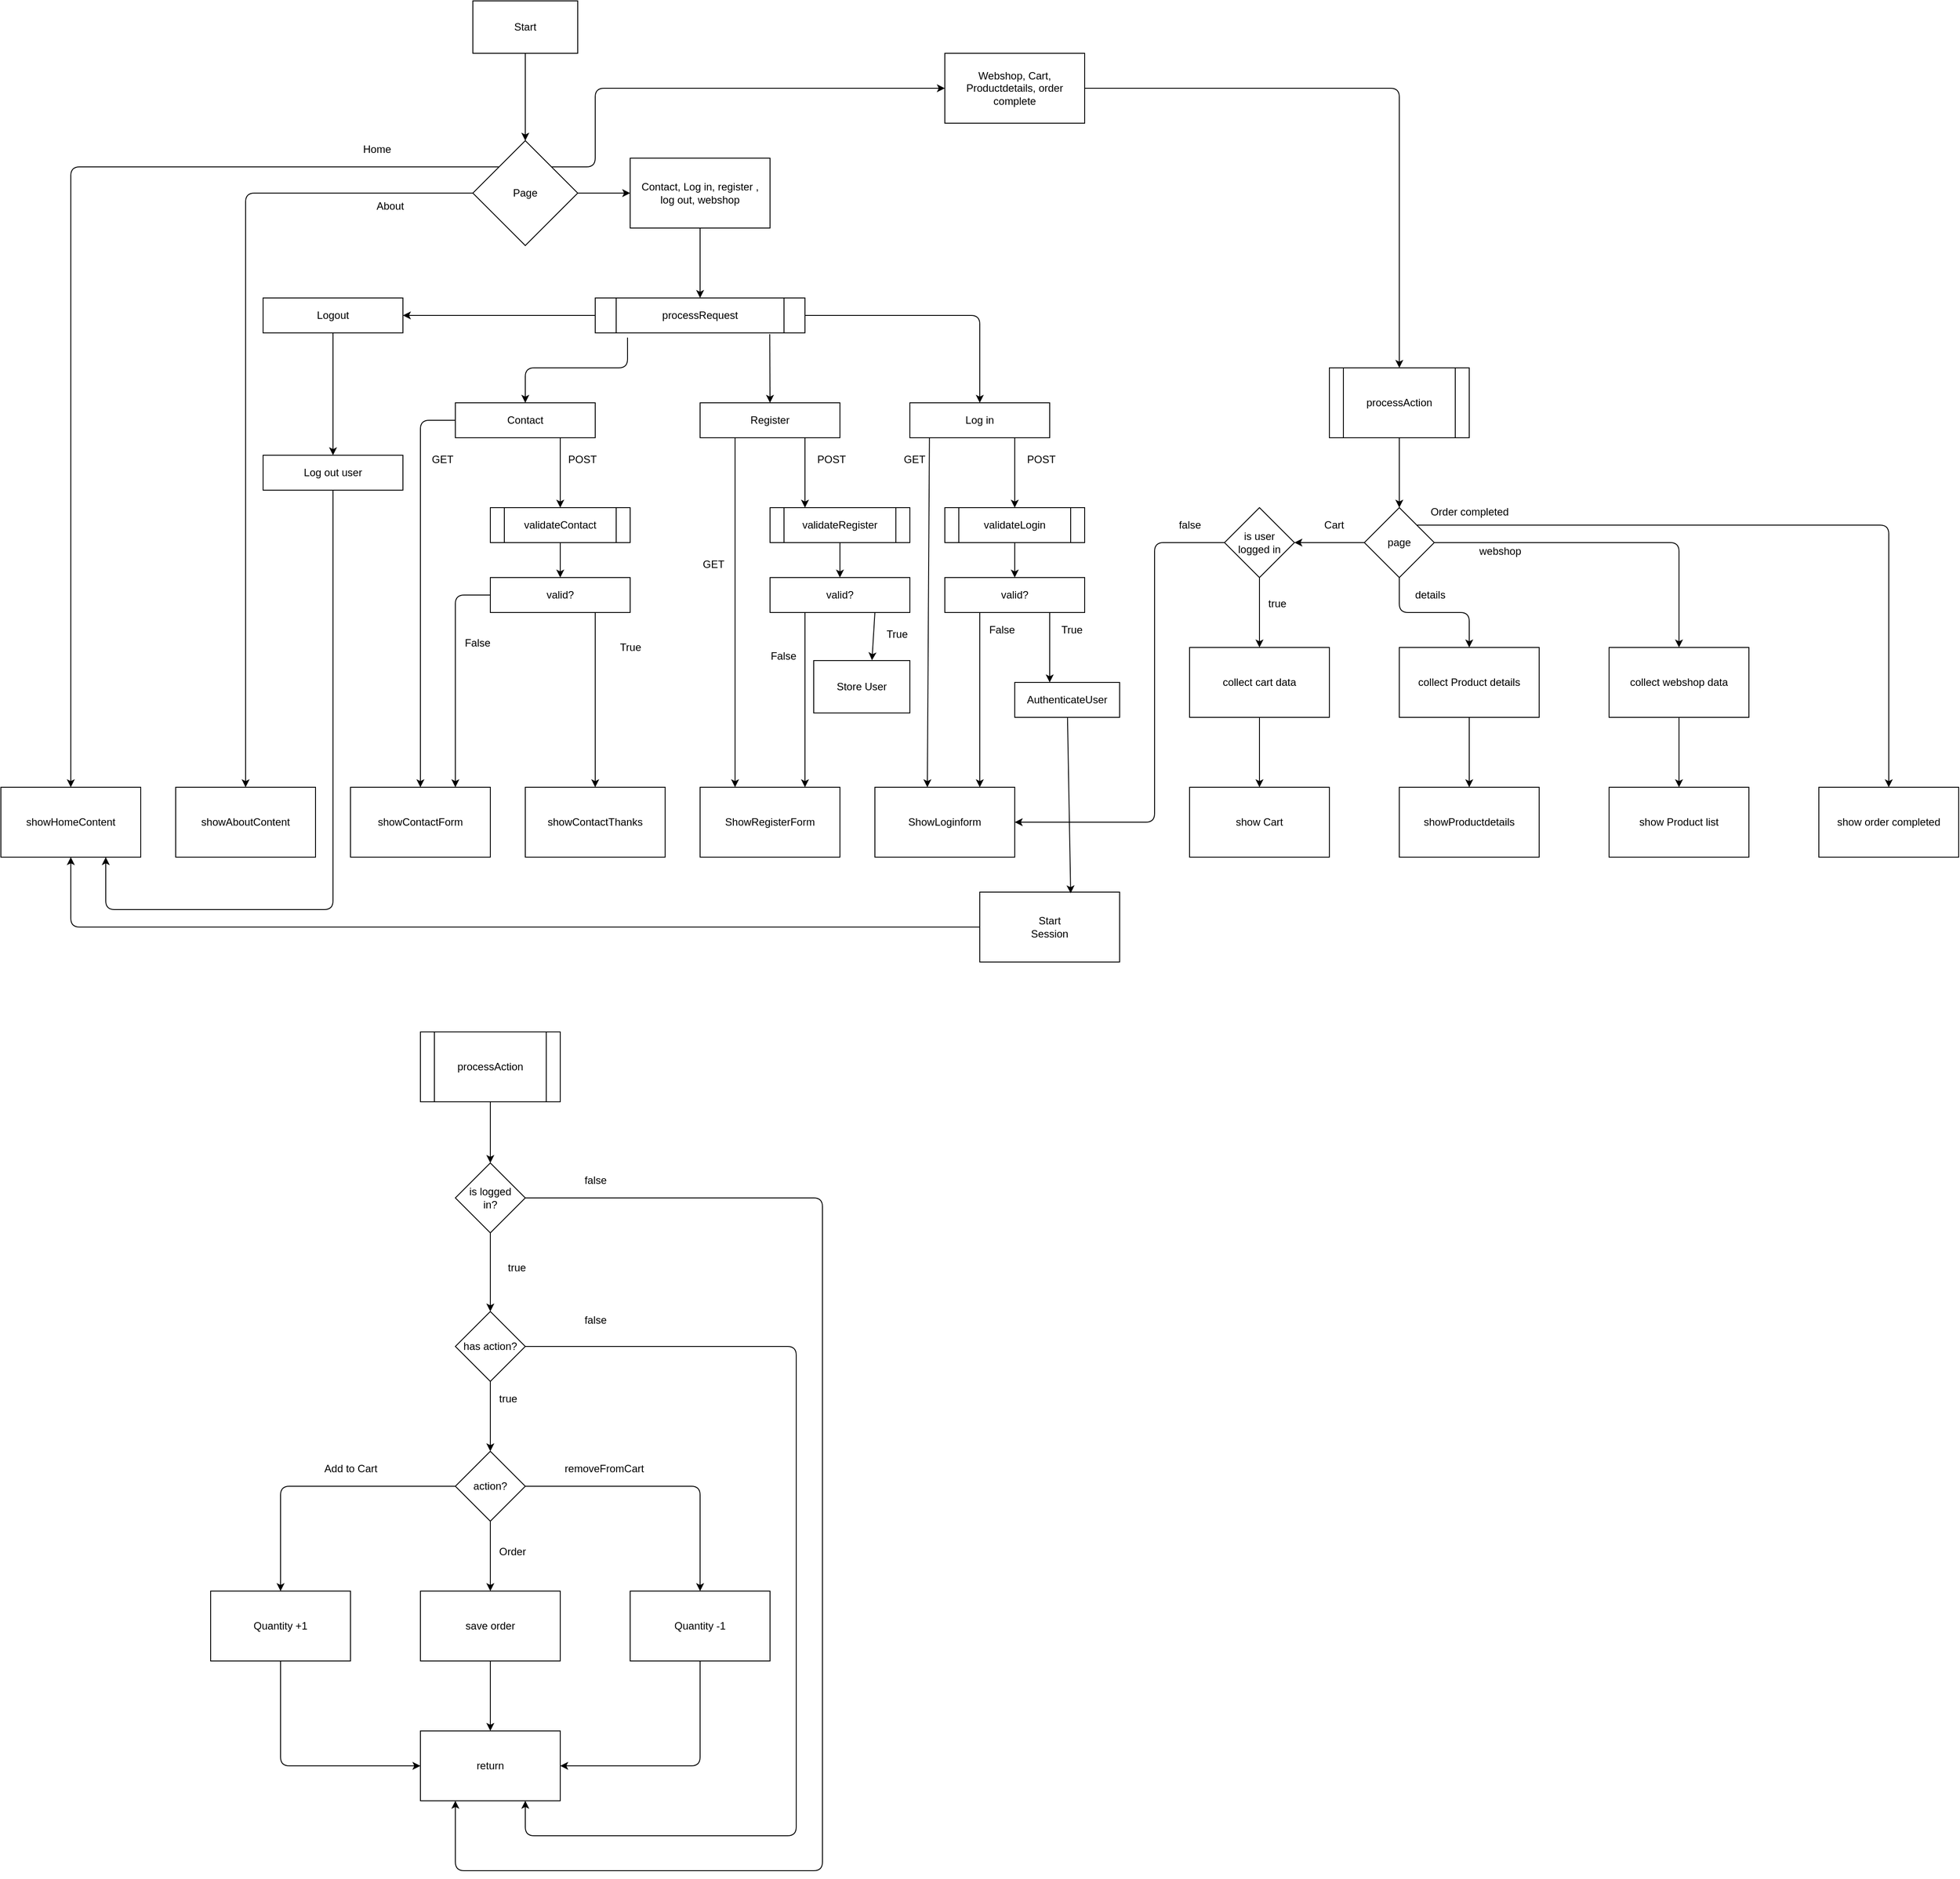 <mxfile>
    <diagram id="lYHCnJGXT4uZlMi_fY7t" name="Page-1">
        <mxGraphModel dx="2237" dy="2098" grid="1" gridSize="10" guides="1" tooltips="1" connect="1" arrows="1" fold="1" page="1" pageScale="1" pageWidth="850" pageHeight="1100" background="none" math="0" shadow="0">
            <root>
                <mxCell id="0"/>
                <mxCell id="1" parent="0"/>
                <mxCell id="90" value="Page" style="rhombus;whiteSpace=wrap;html=1;" parent="1" vertex="1">
                    <mxGeometry x="300" y="-140" width="120" height="120" as="geometry"/>
                </mxCell>
                <mxCell id="91" value="showHomeContent" style="rounded=0;whiteSpace=wrap;html=1;" parent="1" vertex="1">
                    <mxGeometry x="-240" y="600" width="160" height="80" as="geometry"/>
                </mxCell>
                <mxCell id="92" value="showAboutContent" style="rounded=0;whiteSpace=wrap;html=1;" parent="1" vertex="1">
                    <mxGeometry x="-40" y="600" width="160" height="80" as="geometry"/>
                </mxCell>
                <mxCell id="93" value="showContactForm" style="rounded=0;whiteSpace=wrap;html=1;" parent="1" vertex="1">
                    <mxGeometry x="160" y="600" width="160" height="80" as="geometry"/>
                </mxCell>
                <mxCell id="94" value="showContactThanks" style="rounded=0;whiteSpace=wrap;html=1;" parent="1" vertex="1">
                    <mxGeometry x="360" y="600" width="160" height="80" as="geometry"/>
                </mxCell>
                <mxCell id="95" value="ShowRegisterForm" style="rounded=0;whiteSpace=wrap;html=1;" parent="1" vertex="1">
                    <mxGeometry x="560" y="600" width="160" height="80" as="geometry"/>
                </mxCell>
                <mxCell id="96" value="ShowLoginform" style="rounded=0;whiteSpace=wrap;html=1;" parent="1" vertex="1">
                    <mxGeometry x="760" y="600" width="160" height="80" as="geometry"/>
                </mxCell>
                <mxCell id="98" value="" style="endArrow=classic;html=1;exitX=0;exitY=0;exitDx=0;exitDy=0;entryX=0.5;entryY=0;entryDx=0;entryDy=0;" parent="1" source="90" target="91" edge="1">
                    <mxGeometry width="50" height="50" relative="1" as="geometry">
                        <mxPoint x="350" y="430" as="sourcePoint"/>
                        <mxPoint x="-200" y="120" as="targetPoint"/>
                        <Array as="points">
                            <mxPoint x="-160" y="-110"/>
                        </Array>
                    </mxGeometry>
                </mxCell>
                <mxCell id="100" value="" style="endArrow=classic;html=1;exitX=0;exitY=0.5;exitDx=0;exitDy=0;entryX=0.5;entryY=0;entryDx=0;entryDy=0;" parent="1" source="90" target="92" edge="1">
                    <mxGeometry width="50" height="50" relative="1" as="geometry">
                        <mxPoint x="350" y="320" as="sourcePoint"/>
                        <mxPoint x="400" y="270" as="targetPoint"/>
                        <Array as="points">
                            <mxPoint x="40" y="-80"/>
                        </Array>
                    </mxGeometry>
                </mxCell>
                <mxCell id="101" value="About" style="text;html=1;align=center;verticalAlign=middle;resizable=0;points=[];autosize=1;strokeColor=none;fillColor=none;" parent="1" vertex="1">
                    <mxGeometry x="180" y="-80" width="50" height="30" as="geometry"/>
                </mxCell>
                <mxCell id="106" value="Contact" style="rounded=0;whiteSpace=wrap;html=1;" parent="1" vertex="1">
                    <mxGeometry x="280" y="160" width="160" height="40" as="geometry"/>
                </mxCell>
                <mxCell id="107" value="" style="endArrow=classic;html=1;exitX=0;exitY=0.5;exitDx=0;exitDy=0;entryX=0.5;entryY=0;entryDx=0;entryDy=0;" parent="1" source="106" target="93" edge="1">
                    <mxGeometry width="50" height="50" relative="1" as="geometry">
                        <mxPoint x="350" y="320" as="sourcePoint"/>
                        <mxPoint x="400" y="270" as="targetPoint"/>
                        <Array as="points">
                            <mxPoint x="240" y="180"/>
                        </Array>
                    </mxGeometry>
                </mxCell>
                <mxCell id="108" value="GET" style="text;html=1;align=center;verticalAlign=middle;resizable=0;points=[];autosize=1;strokeColor=none;fillColor=none;" parent="1" vertex="1">
                    <mxGeometry x="240" y="210" width="50" height="30" as="geometry"/>
                </mxCell>
                <mxCell id="110" value="POST" style="text;html=1;align=center;verticalAlign=middle;resizable=0;points=[];autosize=1;strokeColor=none;fillColor=none;" parent="1" vertex="1">
                    <mxGeometry x="395" y="210" width="60" height="30" as="geometry"/>
                </mxCell>
                <mxCell id="114" style="edgeStyle=none;html=1;entryX=0.5;entryY=0;entryDx=0;entryDy=0;" parent="1" target="113" edge="1">
                    <mxGeometry relative="1" as="geometry">
                        <mxPoint x="400" y="320" as="sourcePoint"/>
                    </mxGeometry>
                </mxCell>
                <mxCell id="112" value="" style="endArrow=classic;html=1;exitX=0.75;exitY=1;exitDx=0;exitDy=0;entryX=0.5;entryY=0;entryDx=0;entryDy=0;" parent="1" source="106" edge="1">
                    <mxGeometry width="50" height="50" relative="1" as="geometry">
                        <mxPoint x="350" y="320" as="sourcePoint"/>
                        <mxPoint x="400" y="280" as="targetPoint"/>
                    </mxGeometry>
                </mxCell>
                <mxCell id="113" value="valid?" style="rounded=0;whiteSpace=wrap;html=1;" parent="1" vertex="1">
                    <mxGeometry x="320" y="360" width="160" height="40" as="geometry"/>
                </mxCell>
                <mxCell id="116" value="" style="endArrow=classic;html=1;exitX=0.75;exitY=1;exitDx=0;exitDy=0;entryX=0.5;entryY=0;entryDx=0;entryDy=0;" parent="1" source="113" target="94" edge="1">
                    <mxGeometry width="50" height="50" relative="1" as="geometry">
                        <mxPoint x="350" y="320" as="sourcePoint"/>
                        <mxPoint x="400" y="270" as="targetPoint"/>
                    </mxGeometry>
                </mxCell>
                <mxCell id="117" value="" style="endArrow=classic;html=1;exitX=0;exitY=0.5;exitDx=0;exitDy=0;entryX=0.75;entryY=0;entryDx=0;entryDy=0;" parent="1" source="113" target="93" edge="1">
                    <mxGeometry width="50" height="50" relative="1" as="geometry">
                        <mxPoint x="350" y="320" as="sourcePoint"/>
                        <mxPoint x="400" y="270" as="targetPoint"/>
                        <Array as="points">
                            <mxPoint x="280" y="380"/>
                        </Array>
                    </mxGeometry>
                </mxCell>
                <mxCell id="118" value="True" style="text;html=1;align=center;verticalAlign=middle;resizable=0;points=[];autosize=1;strokeColor=none;fillColor=none;" parent="1" vertex="1">
                    <mxGeometry x="455" y="425" width="50" height="30" as="geometry"/>
                </mxCell>
                <mxCell id="119" value="False" style="text;html=1;align=center;verticalAlign=middle;resizable=0;points=[];autosize=1;strokeColor=none;fillColor=none;" parent="1" vertex="1">
                    <mxGeometry x="280" y="420" width="50" height="30" as="geometry"/>
                </mxCell>
                <mxCell id="125" value="Register" style="rounded=0;whiteSpace=wrap;html=1;" parent="1" vertex="1">
                    <mxGeometry x="560" y="160" width="160" height="40" as="geometry"/>
                </mxCell>
                <mxCell id="126" value="" style="endArrow=classic;html=1;exitX=0.25;exitY=1;exitDx=0;exitDy=0;entryX=0.25;entryY=0;entryDx=0;entryDy=0;" parent="1" source="125" target="95" edge="1">
                    <mxGeometry width="50" height="50" relative="1" as="geometry">
                        <mxPoint x="720" y="320" as="sourcePoint"/>
                        <mxPoint x="600" y="280" as="targetPoint"/>
                    </mxGeometry>
                </mxCell>
                <mxCell id="127" value="GET" style="text;html=1;align=center;verticalAlign=middle;resizable=0;points=[];autosize=1;strokeColor=none;fillColor=none;" parent="1" vertex="1">
                    <mxGeometry x="550" y="330" width="50" height="30" as="geometry"/>
                </mxCell>
                <mxCell id="128" value="" style="endArrow=classic;html=1;exitX=0.75;exitY=1;exitDx=0;exitDy=0;" parent="1" source="125" edge="1">
                    <mxGeometry width="50" height="50" relative="1" as="geometry">
                        <mxPoint x="720" y="320" as="sourcePoint"/>
                        <mxPoint x="680" y="280" as="targetPoint"/>
                    </mxGeometry>
                </mxCell>
                <mxCell id="129" value="POST" style="text;html=1;align=center;verticalAlign=middle;resizable=0;points=[];autosize=1;strokeColor=none;fillColor=none;" parent="1" vertex="1">
                    <mxGeometry x="680" y="210" width="60" height="30" as="geometry"/>
                </mxCell>
                <mxCell id="131" value="" style="endArrow=classic;html=1;" parent="1" edge="1">
                    <mxGeometry width="50" height="50" relative="1" as="geometry">
                        <mxPoint x="720" y="320" as="sourcePoint"/>
                        <mxPoint x="720" y="360" as="targetPoint"/>
                    </mxGeometry>
                </mxCell>
                <mxCell id="132" value="valid?" style="rounded=0;whiteSpace=wrap;html=1;" parent="1" vertex="1">
                    <mxGeometry x="640" y="360" width="160" height="40" as="geometry"/>
                </mxCell>
                <mxCell id="133" value="" style="endArrow=classic;html=1;exitX=0.25;exitY=1;exitDx=0;exitDy=0;entryX=0.75;entryY=0;entryDx=0;entryDy=0;" parent="1" source="132" target="95" edge="1">
                    <mxGeometry width="50" height="50" relative="1" as="geometry">
                        <mxPoint x="720" y="320" as="sourcePoint"/>
                        <mxPoint x="770" y="270" as="targetPoint"/>
                    </mxGeometry>
                </mxCell>
                <mxCell id="135" value="True" style="text;html=1;align=center;verticalAlign=middle;resizable=0;points=[];autosize=1;strokeColor=none;fillColor=none;" parent="1" vertex="1">
                    <mxGeometry x="760" y="410" width="50" height="30" as="geometry"/>
                </mxCell>
                <mxCell id="136" value="Log in" style="rounded=0;whiteSpace=wrap;html=1;" parent="1" vertex="1">
                    <mxGeometry x="800" y="160" width="160" height="40" as="geometry"/>
                </mxCell>
                <mxCell id="137" value="False" style="text;html=1;align=center;verticalAlign=middle;resizable=0;points=[];autosize=1;strokeColor=none;fillColor=none;" parent="1" vertex="1">
                    <mxGeometry x="630" y="435" width="50" height="30" as="geometry"/>
                </mxCell>
                <mxCell id="138" value="" style="endArrow=classic;html=1;exitX=0.14;exitY=1;exitDx=0;exitDy=0;exitPerimeter=0;" parent="1" source="136" edge="1">
                    <mxGeometry width="50" height="50" relative="1" as="geometry">
                        <mxPoint x="930" y="400" as="sourcePoint"/>
                        <mxPoint x="820" y="600" as="targetPoint"/>
                    </mxGeometry>
                </mxCell>
                <mxCell id="139" value="GET" style="text;html=1;align=center;verticalAlign=middle;resizable=0;points=[];autosize=1;strokeColor=none;fillColor=none;" parent="1" vertex="1">
                    <mxGeometry x="780" y="210" width="50" height="30" as="geometry"/>
                </mxCell>
                <mxCell id="141" value="" style="endArrow=classic;html=1;exitX=0.75;exitY=1;exitDx=0;exitDy=0;" parent="1" source="136" edge="1">
                    <mxGeometry width="50" height="50" relative="1" as="geometry">
                        <mxPoint x="930" y="400" as="sourcePoint"/>
                        <mxPoint x="920" y="280" as="targetPoint"/>
                    </mxGeometry>
                </mxCell>
                <mxCell id="157" value="" style="edgeStyle=none;html=1;" parent="1" edge="1">
                    <mxGeometry relative="1" as="geometry">
                        <mxPoint x="920" y="320" as="sourcePoint"/>
                        <mxPoint x="920" y="360" as="targetPoint"/>
                    </mxGeometry>
                </mxCell>
                <mxCell id="144" value="" style="endArrow=classic;html=1;entryX=0.75;entryY=0;entryDx=0;entryDy=0;" parent="1" target="96" edge="1">
                    <mxGeometry width="50" height="50" relative="1" as="geometry">
                        <mxPoint x="880" y="399" as="sourcePoint"/>
                        <mxPoint x="720" y="350" as="targetPoint"/>
                    </mxGeometry>
                </mxCell>
                <mxCell id="145" value="False" style="text;html=1;align=center;verticalAlign=middle;resizable=0;points=[];autosize=1;strokeColor=none;fillColor=none;" parent="1" vertex="1">
                    <mxGeometry x="880" y="405" width="50" height="30" as="geometry"/>
                </mxCell>
                <mxCell id="146" value="POST" style="text;html=1;align=center;verticalAlign=middle;resizable=0;points=[];autosize=1;strokeColor=none;fillColor=none;" parent="1" vertex="1">
                    <mxGeometry x="920" y="210" width="60" height="30" as="geometry"/>
                </mxCell>
                <mxCell id="150" value="" style="endArrow=classic;html=1;exitX=0.154;exitY=1.133;exitDx=0;exitDy=0;entryX=0.5;entryY=0;entryDx=0;entryDy=0;exitPerimeter=0;" parent="1" target="106" edge="1">
                    <mxGeometry width="50" height="50" relative="1" as="geometry">
                        <mxPoint x="476.96" y="85.32" as="sourcePoint"/>
                        <mxPoint x="490" y="330" as="targetPoint"/>
                        <Array as="points">
                            <mxPoint x="477" y="120"/>
                            <mxPoint x="360" y="120"/>
                        </Array>
                    </mxGeometry>
                </mxCell>
                <mxCell id="151" value="" style="endArrow=classic;html=1;entryX=0.5;entryY=0;entryDx=0;entryDy=0;exitX=0.832;exitY=1.033;exitDx=0;exitDy=0;exitPerimeter=0;" parent="1" target="125" edge="1">
                    <mxGeometry width="50" height="50" relative="1" as="geometry">
                        <mxPoint x="639.68" y="81.32" as="sourcePoint"/>
                        <mxPoint x="490" y="330" as="targetPoint"/>
                    </mxGeometry>
                </mxCell>
                <mxCell id="152" value="" style="endArrow=classic;html=1;exitX=1;exitY=0.5;exitDx=0;exitDy=0;entryX=0.5;entryY=0;entryDx=0;entryDy=0;" parent="1" target="136" edge="1">
                    <mxGeometry width="50" height="50" relative="1" as="geometry">
                        <mxPoint x="680" y="60" as="sourcePoint"/>
                        <mxPoint x="490" y="330" as="targetPoint"/>
                        <Array as="points">
                            <mxPoint x="880" y="60"/>
                        </Array>
                    </mxGeometry>
                </mxCell>
                <mxCell id="154" value="True" style="text;html=1;align=center;verticalAlign=middle;resizable=0;points=[];autosize=1;strokeColor=none;fillColor=none;" parent="1" vertex="1">
                    <mxGeometry x="960" y="405" width="50" height="30" as="geometry"/>
                </mxCell>
                <mxCell id="155" value="valid?" style="rounded=0;whiteSpace=wrap;html=1;" parent="1" vertex="1">
                    <mxGeometry x="840" y="360" width="160" height="40" as="geometry"/>
                </mxCell>
                <mxCell id="158" value="" style="endArrow=classic;html=1;entryX=0.5;entryY=1;entryDx=0;entryDy=0;exitX=0;exitY=0.5;exitDx=0;exitDy=0;" parent="1" source="164" target="91" edge="1">
                    <mxGeometry width="50" height="50" relative="1" as="geometry">
                        <mxPoint x="880" y="640" as="sourcePoint"/>
                        <mxPoint x="440" y="350" as="targetPoint"/>
                        <Array as="points">
                            <mxPoint x="-160" y="760"/>
                        </Array>
                    </mxGeometry>
                </mxCell>
                <mxCell id="159" value="" style="endArrow=classic;html=1;exitX=0;exitY=0.5;exitDx=0;exitDy=0;entryX=1;entryY=0.5;entryDx=0;entryDy=0;" parent="1" target="160" edge="1">
                    <mxGeometry width="50" height="50" relative="1" as="geometry">
                        <mxPoint x="440" y="60" as="sourcePoint"/>
                        <mxPoint x="320" y="60" as="targetPoint"/>
                    </mxGeometry>
                </mxCell>
                <mxCell id="163" style="edgeStyle=none;html=1;entryX=0.5;entryY=0;entryDx=0;entryDy=0;" parent="1" source="160" target="162" edge="1">
                    <mxGeometry relative="1" as="geometry"/>
                </mxCell>
                <mxCell id="160" value="Logout" style="rounded=0;whiteSpace=wrap;html=1;" parent="1" vertex="1">
                    <mxGeometry x="60" y="40" width="160" height="40" as="geometry"/>
                </mxCell>
                <mxCell id="161" value="" style="endArrow=classic;html=1;entryX=0.75;entryY=1;entryDx=0;entryDy=0;exitX=0.5;exitY=1;exitDx=0;exitDy=0;" parent="1" source="162" target="91" edge="1">
                    <mxGeometry width="50" height="50" relative="1" as="geometry">
                        <mxPoint x="140" y="240" as="sourcePoint"/>
                        <mxPoint x="550" y="230" as="targetPoint"/>
                        <Array as="points">
                            <mxPoint x="140" y="740"/>
                            <mxPoint x="-120" y="740"/>
                        </Array>
                    </mxGeometry>
                </mxCell>
                <mxCell id="162" value="Log out user" style="rounded=0;whiteSpace=wrap;html=1;" parent="1" vertex="1">
                    <mxGeometry x="60" y="220" width="160" height="40" as="geometry"/>
                </mxCell>
                <mxCell id="164" value="Start&lt;br&gt;Session" style="rounded=0;whiteSpace=wrap;html=1;" parent="1" vertex="1">
                    <mxGeometry x="880" y="720" width="160" height="80" as="geometry"/>
                </mxCell>
                <mxCell id="165" value="" style="endArrow=classic;html=1;exitX=0.75;exitY=1;exitDx=0;exitDy=0;" parent="1" source="155" edge="1">
                    <mxGeometry width="50" height="50" relative="1" as="geometry">
                        <mxPoint x="470" y="500" as="sourcePoint"/>
                        <mxPoint x="960" y="480" as="targetPoint"/>
                    </mxGeometry>
                </mxCell>
                <mxCell id="188" value="processRequest" style="shape=process;whiteSpace=wrap;html=1;backgroundOutline=1;" parent="1" vertex="1">
                    <mxGeometry x="440" y="40" width="240" height="40" as="geometry"/>
                </mxCell>
                <mxCell id="189" value="validateContact" style="shape=process;whiteSpace=wrap;html=1;backgroundOutline=1;" parent="1" vertex="1">
                    <mxGeometry x="320" y="280" width="160" height="40" as="geometry"/>
                </mxCell>
                <mxCell id="190" value="validateRegister" style="shape=process;whiteSpace=wrap;html=1;backgroundOutline=1;" parent="1" vertex="1">
                    <mxGeometry x="640" y="280" width="160" height="40" as="geometry"/>
                </mxCell>
                <mxCell id="191" value="validateLogin" style="shape=process;whiteSpace=wrap;html=1;backgroundOutline=1;" parent="1" vertex="1">
                    <mxGeometry x="840" y="280" width="160" height="40" as="geometry"/>
                </mxCell>
                <mxCell id="192" value="Contact, Log in, register , &lt;br&gt;log out, webshop" style="rounded=0;whiteSpace=wrap;html=1;" parent="1" vertex="1">
                    <mxGeometry x="480" y="-120" width="160" height="80" as="geometry"/>
                </mxCell>
                <mxCell id="193" value="" style="endArrow=classic;html=1;exitX=1;exitY=0.5;exitDx=0;exitDy=0;entryX=0;entryY=0.5;entryDx=0;entryDy=0;" parent="1" source="90" target="192" edge="1">
                    <mxGeometry width="50" height="50" relative="1" as="geometry">
                        <mxPoint x="440" y="190" as="sourcePoint"/>
                        <mxPoint x="490" y="140" as="targetPoint"/>
                    </mxGeometry>
                </mxCell>
                <mxCell id="195" value="" style="endArrow=classic;html=1;exitX=0.5;exitY=1;exitDx=0;exitDy=0;entryX=0.5;entryY=0;entryDx=0;entryDy=0;" parent="1" source="192" target="188" edge="1">
                    <mxGeometry width="50" height="50" relative="1" as="geometry">
                        <mxPoint x="440" y="190" as="sourcePoint"/>
                        <mxPoint x="490" y="140" as="targetPoint"/>
                    </mxGeometry>
                </mxCell>
                <mxCell id="198" value="Store User" style="rounded=0;whiteSpace=wrap;html=1;" parent="1" vertex="1">
                    <mxGeometry x="690" y="455" width="110" height="60" as="geometry"/>
                </mxCell>
                <mxCell id="199" value="" style="endArrow=classic;html=1;entryX=0.606;entryY=-0.006;entryDx=0;entryDy=0;entryPerimeter=0;exitX=0.75;exitY=1;exitDx=0;exitDy=0;" parent="1" source="132" target="198" edge="1">
                    <mxGeometry width="50" height="50" relative="1" as="geometry">
                        <mxPoint x="757" y="410" as="sourcePoint"/>
                        <mxPoint x="470" y="260" as="targetPoint"/>
                    </mxGeometry>
                </mxCell>
                <mxCell id="202" style="edgeStyle=none;html=1;entryX=0.65;entryY=0.017;entryDx=0;entryDy=0;entryPerimeter=0;" parent="1" source="200" target="164" edge="1">
                    <mxGeometry relative="1" as="geometry"/>
                </mxCell>
                <mxCell id="200" value="AuthenticateUser" style="rounded=0;whiteSpace=wrap;html=1;" parent="1" vertex="1">
                    <mxGeometry x="920" y="480" width="120" height="40" as="geometry"/>
                </mxCell>
                <mxCell id="205" style="edgeStyle=none;html=1;entryX=0.5;entryY=0;entryDx=0;entryDy=0;" edge="1" parent="1" source="203" target="204">
                    <mxGeometry relative="1" as="geometry"/>
                </mxCell>
                <mxCell id="203" value="processAction" style="shape=process;whiteSpace=wrap;html=1;backgroundOutline=1;" vertex="1" parent="1">
                    <mxGeometry x="240" y="880" width="160" height="80" as="geometry"/>
                </mxCell>
                <mxCell id="222" style="edgeStyle=none;html=1;entryX=0.5;entryY=0;entryDx=0;entryDy=0;" edge="1" parent="1" source="204" target="206">
                    <mxGeometry relative="1" as="geometry"/>
                </mxCell>
                <mxCell id="223" style="edgeStyle=none;html=1;entryX=0.25;entryY=1;entryDx=0;entryDy=0;" edge="1" parent="1" source="204" target="217">
                    <mxGeometry relative="1" as="geometry">
                        <Array as="points">
                            <mxPoint x="700" y="1070"/>
                            <mxPoint x="700" y="1840"/>
                            <mxPoint x="280" y="1840"/>
                        </Array>
                    </mxGeometry>
                </mxCell>
                <mxCell id="204" value="is logged &lt;br&gt;in?" style="rhombus;whiteSpace=wrap;html=1;" vertex="1" parent="1">
                    <mxGeometry x="280" y="1030" width="80" height="80" as="geometry"/>
                </mxCell>
                <mxCell id="221" style="edgeStyle=none;html=1;entryX=0.5;entryY=0;entryDx=0;entryDy=0;" edge="1" parent="1" source="206" target="207">
                    <mxGeometry relative="1" as="geometry"/>
                </mxCell>
                <mxCell id="224" style="edgeStyle=none;html=1;entryX=0.75;entryY=1;entryDx=0;entryDy=0;" edge="1" parent="1" source="206" target="217">
                    <mxGeometry relative="1" as="geometry">
                        <Array as="points">
                            <mxPoint x="670" y="1240"/>
                            <mxPoint x="670" y="1800"/>
                            <mxPoint x="360" y="1800"/>
                        </Array>
                    </mxGeometry>
                </mxCell>
                <mxCell id="206" value="has action?" style="rhombus;whiteSpace=wrap;html=1;" vertex="1" parent="1">
                    <mxGeometry x="280" y="1200" width="80" height="80" as="geometry"/>
                </mxCell>
                <mxCell id="207" value="action?" style="rhombus;whiteSpace=wrap;html=1;" vertex="1" parent="1">
                    <mxGeometry x="280" y="1360" width="80" height="80" as="geometry"/>
                </mxCell>
                <mxCell id="218" style="edgeStyle=none;html=1;" edge="1" parent="1" source="208" target="217">
                    <mxGeometry relative="1" as="geometry"/>
                </mxCell>
                <mxCell id="208" value="save order" style="rounded=0;whiteSpace=wrap;html=1;" vertex="1" parent="1">
                    <mxGeometry x="240" y="1520" width="160" height="80" as="geometry"/>
                </mxCell>
                <mxCell id="219" style="edgeStyle=none;html=1;" edge="1" parent="1" source="209">
                    <mxGeometry relative="1" as="geometry">
                        <mxPoint x="240" y="1720.0" as="targetPoint"/>
                        <Array as="points">
                            <mxPoint x="80" y="1720"/>
                        </Array>
                    </mxGeometry>
                </mxCell>
                <mxCell id="209" value="Quantity +1" style="rounded=0;whiteSpace=wrap;html=1;" vertex="1" parent="1">
                    <mxGeometry y="1520" width="160" height="80" as="geometry"/>
                </mxCell>
                <mxCell id="220" style="edgeStyle=none;html=1;entryX=1;entryY=0.5;entryDx=0;entryDy=0;" edge="1" parent="1" source="210" target="217">
                    <mxGeometry relative="1" as="geometry">
                        <Array as="points">
                            <mxPoint x="560" y="1720"/>
                        </Array>
                    </mxGeometry>
                </mxCell>
                <mxCell id="210" value="Quantity -1" style="rounded=0;whiteSpace=wrap;html=1;" vertex="1" parent="1">
                    <mxGeometry x="480" y="1520" width="160" height="80" as="geometry"/>
                </mxCell>
                <mxCell id="211" value="" style="endArrow=classic;html=1;exitX=0;exitY=0.5;exitDx=0;exitDy=0;entryX=0.5;entryY=0;entryDx=0;entryDy=0;" edge="1" parent="1" source="207" target="209">
                    <mxGeometry width="50" height="50" relative="1" as="geometry">
                        <mxPoint x="570" y="1350" as="sourcePoint"/>
                        <mxPoint x="620" y="1300" as="targetPoint"/>
                        <Array as="points">
                            <mxPoint x="80" y="1400"/>
                        </Array>
                    </mxGeometry>
                </mxCell>
                <mxCell id="212" value="" style="endArrow=classic;html=1;exitX=0.5;exitY=1;exitDx=0;exitDy=0;entryX=0.5;entryY=0;entryDx=0;entryDy=0;" edge="1" parent="1" source="207" target="208">
                    <mxGeometry width="50" height="50" relative="1" as="geometry">
                        <mxPoint x="570" y="1350" as="sourcePoint"/>
                        <mxPoint x="620" y="1300" as="targetPoint"/>
                    </mxGeometry>
                </mxCell>
                <mxCell id="213" value="" style="endArrow=classic;html=1;exitX=1;exitY=0.5;exitDx=0;exitDy=0;entryX=0.5;entryY=0;entryDx=0;entryDy=0;" edge="1" parent="1" source="207" target="210">
                    <mxGeometry width="50" height="50" relative="1" as="geometry">
                        <mxPoint x="330" y="1450.0" as="sourcePoint"/>
                        <mxPoint x="330" y="1530.0" as="targetPoint"/>
                        <Array as="points">
                            <mxPoint x="560" y="1400"/>
                        </Array>
                    </mxGeometry>
                </mxCell>
                <mxCell id="214" value="Add to Cart" style="text;html=1;align=center;verticalAlign=middle;resizable=0;points=[];autosize=1;strokeColor=none;fillColor=none;" vertex="1" parent="1">
                    <mxGeometry x="120" y="1365" width="80" height="30" as="geometry"/>
                </mxCell>
                <mxCell id="215" value="removeFromCart" style="text;html=1;align=center;verticalAlign=middle;resizable=0;points=[];autosize=1;strokeColor=none;fillColor=none;" vertex="1" parent="1">
                    <mxGeometry x="395" y="1365" width="110" height="30" as="geometry"/>
                </mxCell>
                <mxCell id="216" value="Order" style="text;html=1;align=center;verticalAlign=middle;resizable=0;points=[];autosize=1;strokeColor=none;fillColor=none;" vertex="1" parent="1">
                    <mxGeometry x="320" y="1460" width="50" height="30" as="geometry"/>
                </mxCell>
                <mxCell id="217" value="return&lt;br&gt;" style="rounded=0;whiteSpace=wrap;html=1;" vertex="1" parent="1">
                    <mxGeometry x="240" y="1680" width="160" height="80" as="geometry"/>
                </mxCell>
                <mxCell id="225" value="show Cart" style="rounded=0;whiteSpace=wrap;html=1;" vertex="1" parent="1">
                    <mxGeometry x="1120" y="600" width="160" height="80" as="geometry"/>
                </mxCell>
                <mxCell id="226" value="showProductdetails" style="rounded=0;whiteSpace=wrap;html=1;" vertex="1" parent="1">
                    <mxGeometry x="1360" y="600" width="160" height="80" as="geometry"/>
                </mxCell>
                <mxCell id="227" value="show Product list" style="rounded=0;whiteSpace=wrap;html=1;" vertex="1" parent="1">
                    <mxGeometry x="1600" y="600" width="160" height="80" as="geometry"/>
                </mxCell>
                <mxCell id="233" style="edgeStyle=none;html=1;entryX=0.5;entryY=0;entryDx=0;entryDy=0;" edge="1" parent="1" source="228" target="230">
                    <mxGeometry relative="1" as="geometry"/>
                </mxCell>
                <mxCell id="228" value="processAction" style="shape=process;whiteSpace=wrap;html=1;backgroundOutline=1;" vertex="1" parent="1">
                    <mxGeometry x="1280" y="120" width="160" height="80" as="geometry"/>
                </mxCell>
                <mxCell id="229" value="" style="endArrow=classic;startArrow=none;html=1;exitX=1;exitY=0;exitDx=0;exitDy=0;startFill=0;" edge="1" parent="1" source="90" target="231">
                    <mxGeometry width="50" height="50" relative="1" as="geometry">
                        <mxPoint x="1020" y="150" as="sourcePoint"/>
                        <mxPoint x="890" y="-200" as="targetPoint"/>
                        <Array as="points">
                            <mxPoint x="440" y="-110"/>
                            <mxPoint x="440" y="-200"/>
                        </Array>
                    </mxGeometry>
                </mxCell>
                <mxCell id="242" style="edgeStyle=none;html=1;" edge="1" parent="1" source="230" target="241">
                    <mxGeometry relative="1" as="geometry"/>
                </mxCell>
                <mxCell id="248" style="edgeStyle=none;html=1;entryX=0.5;entryY=0;entryDx=0;entryDy=0;" edge="1" parent="1" source="230" target="239">
                    <mxGeometry relative="1" as="geometry">
                        <Array as="points">
                            <mxPoint x="1360" y="400"/>
                            <mxPoint x="1440" y="400"/>
                        </Array>
                    </mxGeometry>
                </mxCell>
                <mxCell id="251" style="edgeStyle=none;html=1;entryX=0.5;entryY=0;entryDx=0;entryDy=0;" edge="1" parent="1" source="230" target="240">
                    <mxGeometry relative="1" as="geometry">
                        <Array as="points">
                            <mxPoint x="1680" y="320"/>
                        </Array>
                    </mxGeometry>
                </mxCell>
                <mxCell id="230" value="page" style="rhombus;whiteSpace=wrap;html=1;" vertex="1" parent="1">
                    <mxGeometry x="1320" y="280" width="80" height="80" as="geometry"/>
                </mxCell>
                <mxCell id="232" style="edgeStyle=none;html=1;entryX=0.5;entryY=0;entryDx=0;entryDy=0;" edge="1" parent="1" source="231" target="228">
                    <mxGeometry relative="1" as="geometry">
                        <Array as="points">
                            <mxPoint x="1360" y="-200"/>
                        </Array>
                    </mxGeometry>
                </mxCell>
                <mxCell id="231" value="Webshop, Cart, Productdetails, order complete" style="rounded=0;whiteSpace=wrap;html=1;" vertex="1" parent="1">
                    <mxGeometry x="840" y="-240" width="160" height="80" as="geometry"/>
                </mxCell>
                <mxCell id="238" style="edgeStyle=none;html=1;entryX=0.5;entryY=0;entryDx=0;entryDy=0;" edge="1" parent="1" source="237" target="225">
                    <mxGeometry relative="1" as="geometry"/>
                </mxCell>
                <mxCell id="237" value="collect cart data" style="rounded=0;whiteSpace=wrap;html=1;" vertex="1" parent="1">
                    <mxGeometry x="1120" y="440" width="160" height="80" as="geometry"/>
                </mxCell>
                <mxCell id="250" style="edgeStyle=none;html=1;entryX=0.5;entryY=0;entryDx=0;entryDy=0;" edge="1" parent="1" source="239" target="226">
                    <mxGeometry relative="1" as="geometry"/>
                </mxCell>
                <mxCell id="239" value="collect Product details" style="rounded=0;whiteSpace=wrap;html=1;" vertex="1" parent="1">
                    <mxGeometry x="1360" y="440" width="160" height="80" as="geometry"/>
                </mxCell>
                <mxCell id="252" style="edgeStyle=none;html=1;entryX=0.5;entryY=0;entryDx=0;entryDy=0;" edge="1" parent="1" source="240" target="227">
                    <mxGeometry relative="1" as="geometry"/>
                </mxCell>
                <mxCell id="240" value="collect webshop data" style="rounded=0;whiteSpace=wrap;html=1;" vertex="1" parent="1">
                    <mxGeometry x="1600" y="440" width="160" height="80" as="geometry"/>
                </mxCell>
                <mxCell id="243" style="edgeStyle=none;html=1;entryX=0.5;entryY=0;entryDx=0;entryDy=0;" edge="1" parent="1" source="241" target="237">
                    <mxGeometry relative="1" as="geometry"/>
                </mxCell>
                <mxCell id="244" style="edgeStyle=none;html=1;entryX=1;entryY=0.5;entryDx=0;entryDy=0;" edge="1" parent="1" source="241" target="96">
                    <mxGeometry relative="1" as="geometry">
                        <Array as="points">
                            <mxPoint x="1080" y="320"/>
                            <mxPoint x="1080" y="640"/>
                        </Array>
                    </mxGeometry>
                </mxCell>
                <mxCell id="241" value="is user &lt;br&gt;logged in" style="rhombus;whiteSpace=wrap;html=1;" vertex="1" parent="1">
                    <mxGeometry x="1160" y="280" width="80" height="80" as="geometry"/>
                </mxCell>
                <mxCell id="245" value="Cart" style="text;html=1;align=center;verticalAlign=middle;resizable=0;points=[];autosize=1;strokeColor=none;fillColor=none;" vertex="1" parent="1">
                    <mxGeometry x="1260" y="285" width="50" height="30" as="geometry"/>
                </mxCell>
                <mxCell id="246" value="false" style="text;html=1;align=center;verticalAlign=middle;resizable=0;points=[];autosize=1;strokeColor=none;fillColor=none;" vertex="1" parent="1">
                    <mxGeometry x="1095" y="285" width="50" height="30" as="geometry"/>
                </mxCell>
                <mxCell id="247" value="true" style="text;html=1;align=center;verticalAlign=middle;resizable=0;points=[];autosize=1;strokeColor=none;fillColor=none;" vertex="1" parent="1">
                    <mxGeometry x="1200" y="375" width="40" height="30" as="geometry"/>
                </mxCell>
                <mxCell id="249" value="details" style="text;html=1;align=center;verticalAlign=middle;resizable=0;points=[];autosize=1;strokeColor=none;fillColor=none;" vertex="1" parent="1">
                    <mxGeometry x="1365" y="365" width="60" height="30" as="geometry"/>
                </mxCell>
                <mxCell id="253" value="webshop" style="text;html=1;align=center;verticalAlign=middle;resizable=0;points=[];autosize=1;strokeColor=none;fillColor=none;" vertex="1" parent="1">
                    <mxGeometry x="1440" y="315" width="70" height="30" as="geometry"/>
                </mxCell>
                <mxCell id="254" value="show order completed" style="rounded=0;whiteSpace=wrap;html=1;" vertex="1" parent="1">
                    <mxGeometry x="1840" y="600" width="160" height="80" as="geometry"/>
                </mxCell>
                <mxCell id="255" value="" style="endArrow=classic;html=1;exitX=1;exitY=0;exitDx=0;exitDy=0;entryX=0.5;entryY=0;entryDx=0;entryDy=0;" edge="1" parent="1" source="230" target="254">
                    <mxGeometry width="50" height="50" relative="1" as="geometry">
                        <mxPoint x="1180" y="510" as="sourcePoint"/>
                        <mxPoint x="1230" y="460" as="targetPoint"/>
                        <Array as="points">
                            <mxPoint x="1920" y="300"/>
                        </Array>
                    </mxGeometry>
                </mxCell>
                <mxCell id="256" value="Order completed" style="text;html=1;align=center;verticalAlign=middle;resizable=0;points=[];autosize=1;strokeColor=none;fillColor=none;" vertex="1" parent="1">
                    <mxGeometry x="1385" y="270" width="110" height="30" as="geometry"/>
                </mxCell>
                <mxCell id="257" value="false" style="text;html=1;align=center;verticalAlign=middle;resizable=0;points=[];autosize=1;strokeColor=none;fillColor=none;" vertex="1" parent="1">
                    <mxGeometry x="415" y="1035" width="50" height="30" as="geometry"/>
                </mxCell>
                <mxCell id="258" value="true" style="text;html=1;align=center;verticalAlign=middle;resizable=0;points=[];autosize=1;strokeColor=none;fillColor=none;" vertex="1" parent="1">
                    <mxGeometry x="330" y="1135" width="40" height="30" as="geometry"/>
                </mxCell>
                <mxCell id="259" value="true" style="text;html=1;align=center;verticalAlign=middle;resizable=0;points=[];autosize=1;strokeColor=none;fillColor=none;" vertex="1" parent="1">
                    <mxGeometry x="320" y="1285" width="40" height="30" as="geometry"/>
                </mxCell>
                <mxCell id="260" value="false" style="text;html=1;align=center;verticalAlign=middle;resizable=0;points=[];autosize=1;strokeColor=none;fillColor=none;" vertex="1" parent="1">
                    <mxGeometry x="415" y="1195" width="50" height="30" as="geometry"/>
                </mxCell>
                <mxCell id="263" style="edgeStyle=none;html=1;entryX=0.5;entryY=0;entryDx=0;entryDy=0;startArrow=none;startFill=0;" edge="1" parent="1" source="262" target="90">
                    <mxGeometry relative="1" as="geometry"/>
                </mxCell>
                <mxCell id="262" value="Start" style="rounded=0;whiteSpace=wrap;html=1;" vertex="1" parent="1">
                    <mxGeometry x="300" y="-300" width="120" height="60" as="geometry"/>
                </mxCell>
                <mxCell id="264" value="Home" style="text;html=1;align=center;verticalAlign=middle;resizable=0;points=[];autosize=1;strokeColor=none;fillColor=none;" vertex="1" parent="1">
                    <mxGeometry x="160" y="-145" width="60" height="30" as="geometry"/>
                </mxCell>
            </root>
        </mxGraphModel>
    </diagram>
</mxfile>